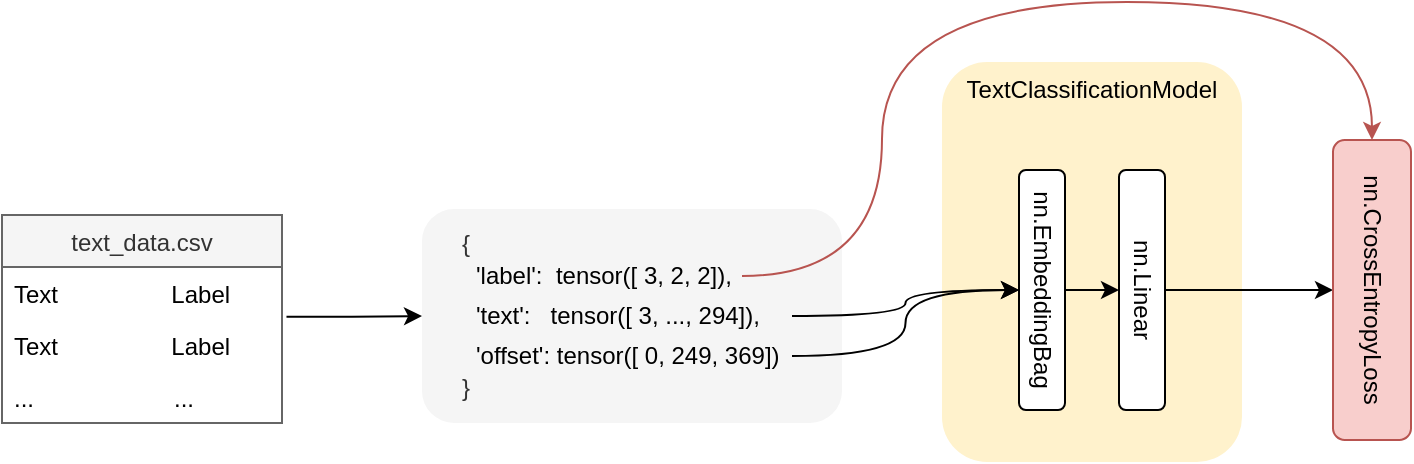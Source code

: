 <mxfile version="14.9.3" type="device"><diagram id="mRRYB1TyehAyEfOsRhnu" name="Page-1"><mxGraphModel dx="666" dy="385" grid="1" gridSize="10" guides="1" tooltips="1" connect="1" arrows="1" fold="1" page="1" pageScale="1" pageWidth="827" pageHeight="1169" math="0" shadow="0"><root><mxCell id="0"/><mxCell id="1" parent="0"/><mxCell id="Wsd_9tgH-bE0W2hd4ZlU-28" value="TextClassificationModel" style="rounded=1;whiteSpace=wrap;html=1;fillColor=#fff2cc;strokeColor=none;verticalAlign=top;" vertex="1" parent="1"><mxGeometry x="500" y="160" width="150" height="200" as="geometry"/></mxCell><mxCell id="Wsd_9tgH-bE0W2hd4ZlU-3" value="text_data.csv" style="swimlane;fontStyle=0;childLayout=stackLayout;horizontal=1;startSize=26;horizontalStack=0;resizeParent=1;resizeParentMax=0;resizeLast=0;collapsible=1;marginBottom=0;fillColor=#f5f5f5;strokeColor=#666666;fontColor=#333333;" vertex="1" parent="1"><mxGeometry x="30" y="236.5" width="140" height="104" as="geometry"><mxRectangle x="30" y="210" width="50" height="26" as="alternateBounds"/></mxGeometry></mxCell><mxCell id="Wsd_9tgH-bE0W2hd4ZlU-4" value="Text                 Label" style="text;strokeColor=none;fillColor=none;align=left;verticalAlign=top;spacingLeft=4;spacingRight=4;overflow=hidden;rotatable=0;points=[[0,0.5],[1,0.5]];portConstraint=eastwest;" vertex="1" parent="Wsd_9tgH-bE0W2hd4ZlU-3"><mxGeometry y="26" width="140" height="26" as="geometry"/></mxCell><mxCell id="Wsd_9tgH-bE0W2hd4ZlU-5" value="Text                 Label" style="text;strokeColor=none;fillColor=none;align=left;verticalAlign=top;spacingLeft=4;spacingRight=4;overflow=hidden;rotatable=0;points=[[0,0.5],[1,0.5]];portConstraint=eastwest;" vertex="1" parent="Wsd_9tgH-bE0W2hd4ZlU-3"><mxGeometry y="52" width="140" height="26" as="geometry"/></mxCell><mxCell id="Wsd_9tgH-bE0W2hd4ZlU-6" value="...                     ..." style="text;strokeColor=none;fillColor=none;align=left;verticalAlign=top;spacingLeft=4;spacingRight=4;overflow=hidden;rotatable=0;points=[[0,0.5],[1,0.5]];portConstraint=eastwest;" vertex="1" parent="Wsd_9tgH-bE0W2hd4ZlU-3"><mxGeometry y="78" width="140" height="26" as="geometry"/></mxCell><mxCell id="Wsd_9tgH-bE0W2hd4ZlU-17" style="edgeStyle=orthogonalEdgeStyle;rounded=0;orthogonalLoop=1;jettySize=auto;html=1;exitX=0.5;exitY=0;exitDx=0;exitDy=0;entryX=0.5;entryY=1;entryDx=0;entryDy=0;" edge="1" parent="1" source="Wsd_9tgH-bE0W2hd4ZlU-11" target="Wsd_9tgH-bE0W2hd4ZlU-16"><mxGeometry relative="1" as="geometry"/></mxCell><mxCell id="Wsd_9tgH-bE0W2hd4ZlU-11" value="nn.EmbeddingBag" style="rounded=1;whiteSpace=wrap;html=1;rotation=90;" vertex="1" parent="1"><mxGeometry x="490" y="262.5" width="120" height="23" as="geometry"/></mxCell><mxCell id="Wsd_9tgH-bE0W2hd4ZlU-31" style="edgeStyle=orthogonalEdgeStyle;curved=1;orthogonalLoop=1;jettySize=auto;html=1;exitX=0.5;exitY=0;exitDx=0;exitDy=0;strokeColor=#000000;" edge="1" parent="1" source="Wsd_9tgH-bE0W2hd4ZlU-16" target="Wsd_9tgH-bE0W2hd4ZlU-32"><mxGeometry relative="1" as="geometry"><mxPoint x="690" y="274.31" as="targetPoint"/></mxGeometry></mxCell><mxCell id="Wsd_9tgH-bE0W2hd4ZlU-16" value="nn.Linear" style="rounded=1;whiteSpace=wrap;html=1;rotation=90;" vertex="1" parent="1"><mxGeometry x="540" y="262.5" width="120" height="23" as="geometry"/></mxCell><mxCell id="Wsd_9tgH-bE0W2hd4ZlU-19" style="edgeStyle=orthogonalEdgeStyle;rounded=0;orthogonalLoop=1;jettySize=auto;html=1;exitX=1.016;exitY=0.958;exitDx=0;exitDy=0;entryX=0;entryY=0.5;entryDx=0;entryDy=0;exitPerimeter=0;" edge="1" parent="1" source="Wsd_9tgH-bE0W2hd4ZlU-4" target="Wsd_9tgH-bE0W2hd4ZlU-2"><mxGeometry relative="1" as="geometry"/></mxCell><mxCell id="Wsd_9tgH-bE0W2hd4ZlU-30" value="" style="group" vertex="1" connectable="0" parent="1"><mxGeometry x="240" y="233.5" width="210" height="107" as="geometry"/></mxCell><mxCell id="Wsd_9tgH-bE0W2hd4ZlU-2" value="{&lt;br&gt;&lt;span style=&quot;white-space: pre&quot;&gt;&#9;&lt;/span&gt;&lt;br&gt;&lt;br&gt;&lt;br&gt;&lt;br&gt;&lt;div&gt;&lt;span&gt;}&lt;/span&gt;&lt;/div&gt;" style="text;html=1;fillColor=#f5f5f5;align=left;verticalAlign=middle;whiteSpace=wrap;rounded=1;fontColor=#333333;spacing=20;spacingTop=12;spacingBottom=12;" vertex="1" parent="Wsd_9tgH-bE0W2hd4ZlU-30"><mxGeometry width="210" height="107" as="geometry"/></mxCell><mxCell id="Wsd_9tgH-bE0W2hd4ZlU-21" value="'label':&amp;nbsp; tensor([ 3, 2, 2])," style="text;html=1;strokeColor=none;fillColor=none;align=left;verticalAlign=middle;whiteSpace=wrap;rounded=0;" vertex="1" parent="Wsd_9tgH-bE0W2hd4ZlU-30"><mxGeometry x="25" y="23.5" width="135" height="20" as="geometry"/></mxCell><mxCell id="Wsd_9tgH-bE0W2hd4ZlU-23" value="'text':&amp;nbsp; &amp;nbsp;tensor([ 3, ..., 294])," style="text;html=1;strokeColor=none;fillColor=none;align=left;verticalAlign=middle;whiteSpace=wrap;rounded=0;" vertex="1" parent="Wsd_9tgH-bE0W2hd4ZlU-30"><mxGeometry x="25" y="43.5" width="160" height="20" as="geometry"/></mxCell><mxCell id="Wsd_9tgH-bE0W2hd4ZlU-24" value="&lt;span&gt;'offset': tensor([ 0, 249, 369])&lt;/span&gt;" style="text;html=1;strokeColor=none;fillColor=none;align=left;verticalAlign=middle;whiteSpace=wrap;rounded=0;" vertex="1" parent="Wsd_9tgH-bE0W2hd4ZlU-30"><mxGeometry x="25" y="63.5" width="160" height="20" as="geometry"/></mxCell><mxCell id="Wsd_9tgH-bE0W2hd4ZlU-32" value="nn.CrossEntropyLoss" style="rounded=1;whiteSpace=wrap;html=1;verticalAlign=middle;rotation=90;fillColor=#f8cecc;strokeColor=#b85450;" vertex="1" parent="1"><mxGeometry x="640" y="254.5" width="150" height="39" as="geometry"/></mxCell><mxCell id="Wsd_9tgH-bE0W2hd4ZlU-35" style="edgeStyle=orthogonalEdgeStyle;curved=1;orthogonalLoop=1;jettySize=auto;html=1;exitX=1;exitY=0.5;exitDx=0;exitDy=0;entryX=0;entryY=0.5;entryDx=0;entryDy=0;strokeColor=#b85450;fillColor=#f8cecc;" edge="1" parent="1" source="Wsd_9tgH-bE0W2hd4ZlU-21" target="Wsd_9tgH-bE0W2hd4ZlU-32"><mxGeometry relative="1" as="geometry"><Array as="points"><mxPoint x="470" y="267"/><mxPoint x="470" y="130"/><mxPoint x="715" y="130"/></Array></mxGeometry></mxCell><mxCell id="Wsd_9tgH-bE0W2hd4ZlU-27" style="edgeStyle=orthogonalEdgeStyle;orthogonalLoop=1;jettySize=auto;html=1;exitX=1;exitY=0.5;exitDx=0;exitDy=0;entryX=0.5;entryY=1;entryDx=0;entryDy=0;curved=1;" edge="1" parent="1" source="Wsd_9tgH-bE0W2hd4ZlU-24" target="Wsd_9tgH-bE0W2hd4ZlU-11"><mxGeometry relative="1" as="geometry"/></mxCell><mxCell id="Wsd_9tgH-bE0W2hd4ZlU-25" style="edgeStyle=orthogonalEdgeStyle;orthogonalLoop=1;jettySize=auto;html=1;exitX=1;exitY=0.5;exitDx=0;exitDy=0;curved=1;" edge="1" parent="1" source="Wsd_9tgH-bE0W2hd4ZlU-23" target="Wsd_9tgH-bE0W2hd4ZlU-11"><mxGeometry relative="1" as="geometry"/></mxCell></root></mxGraphModel></diagram></mxfile>